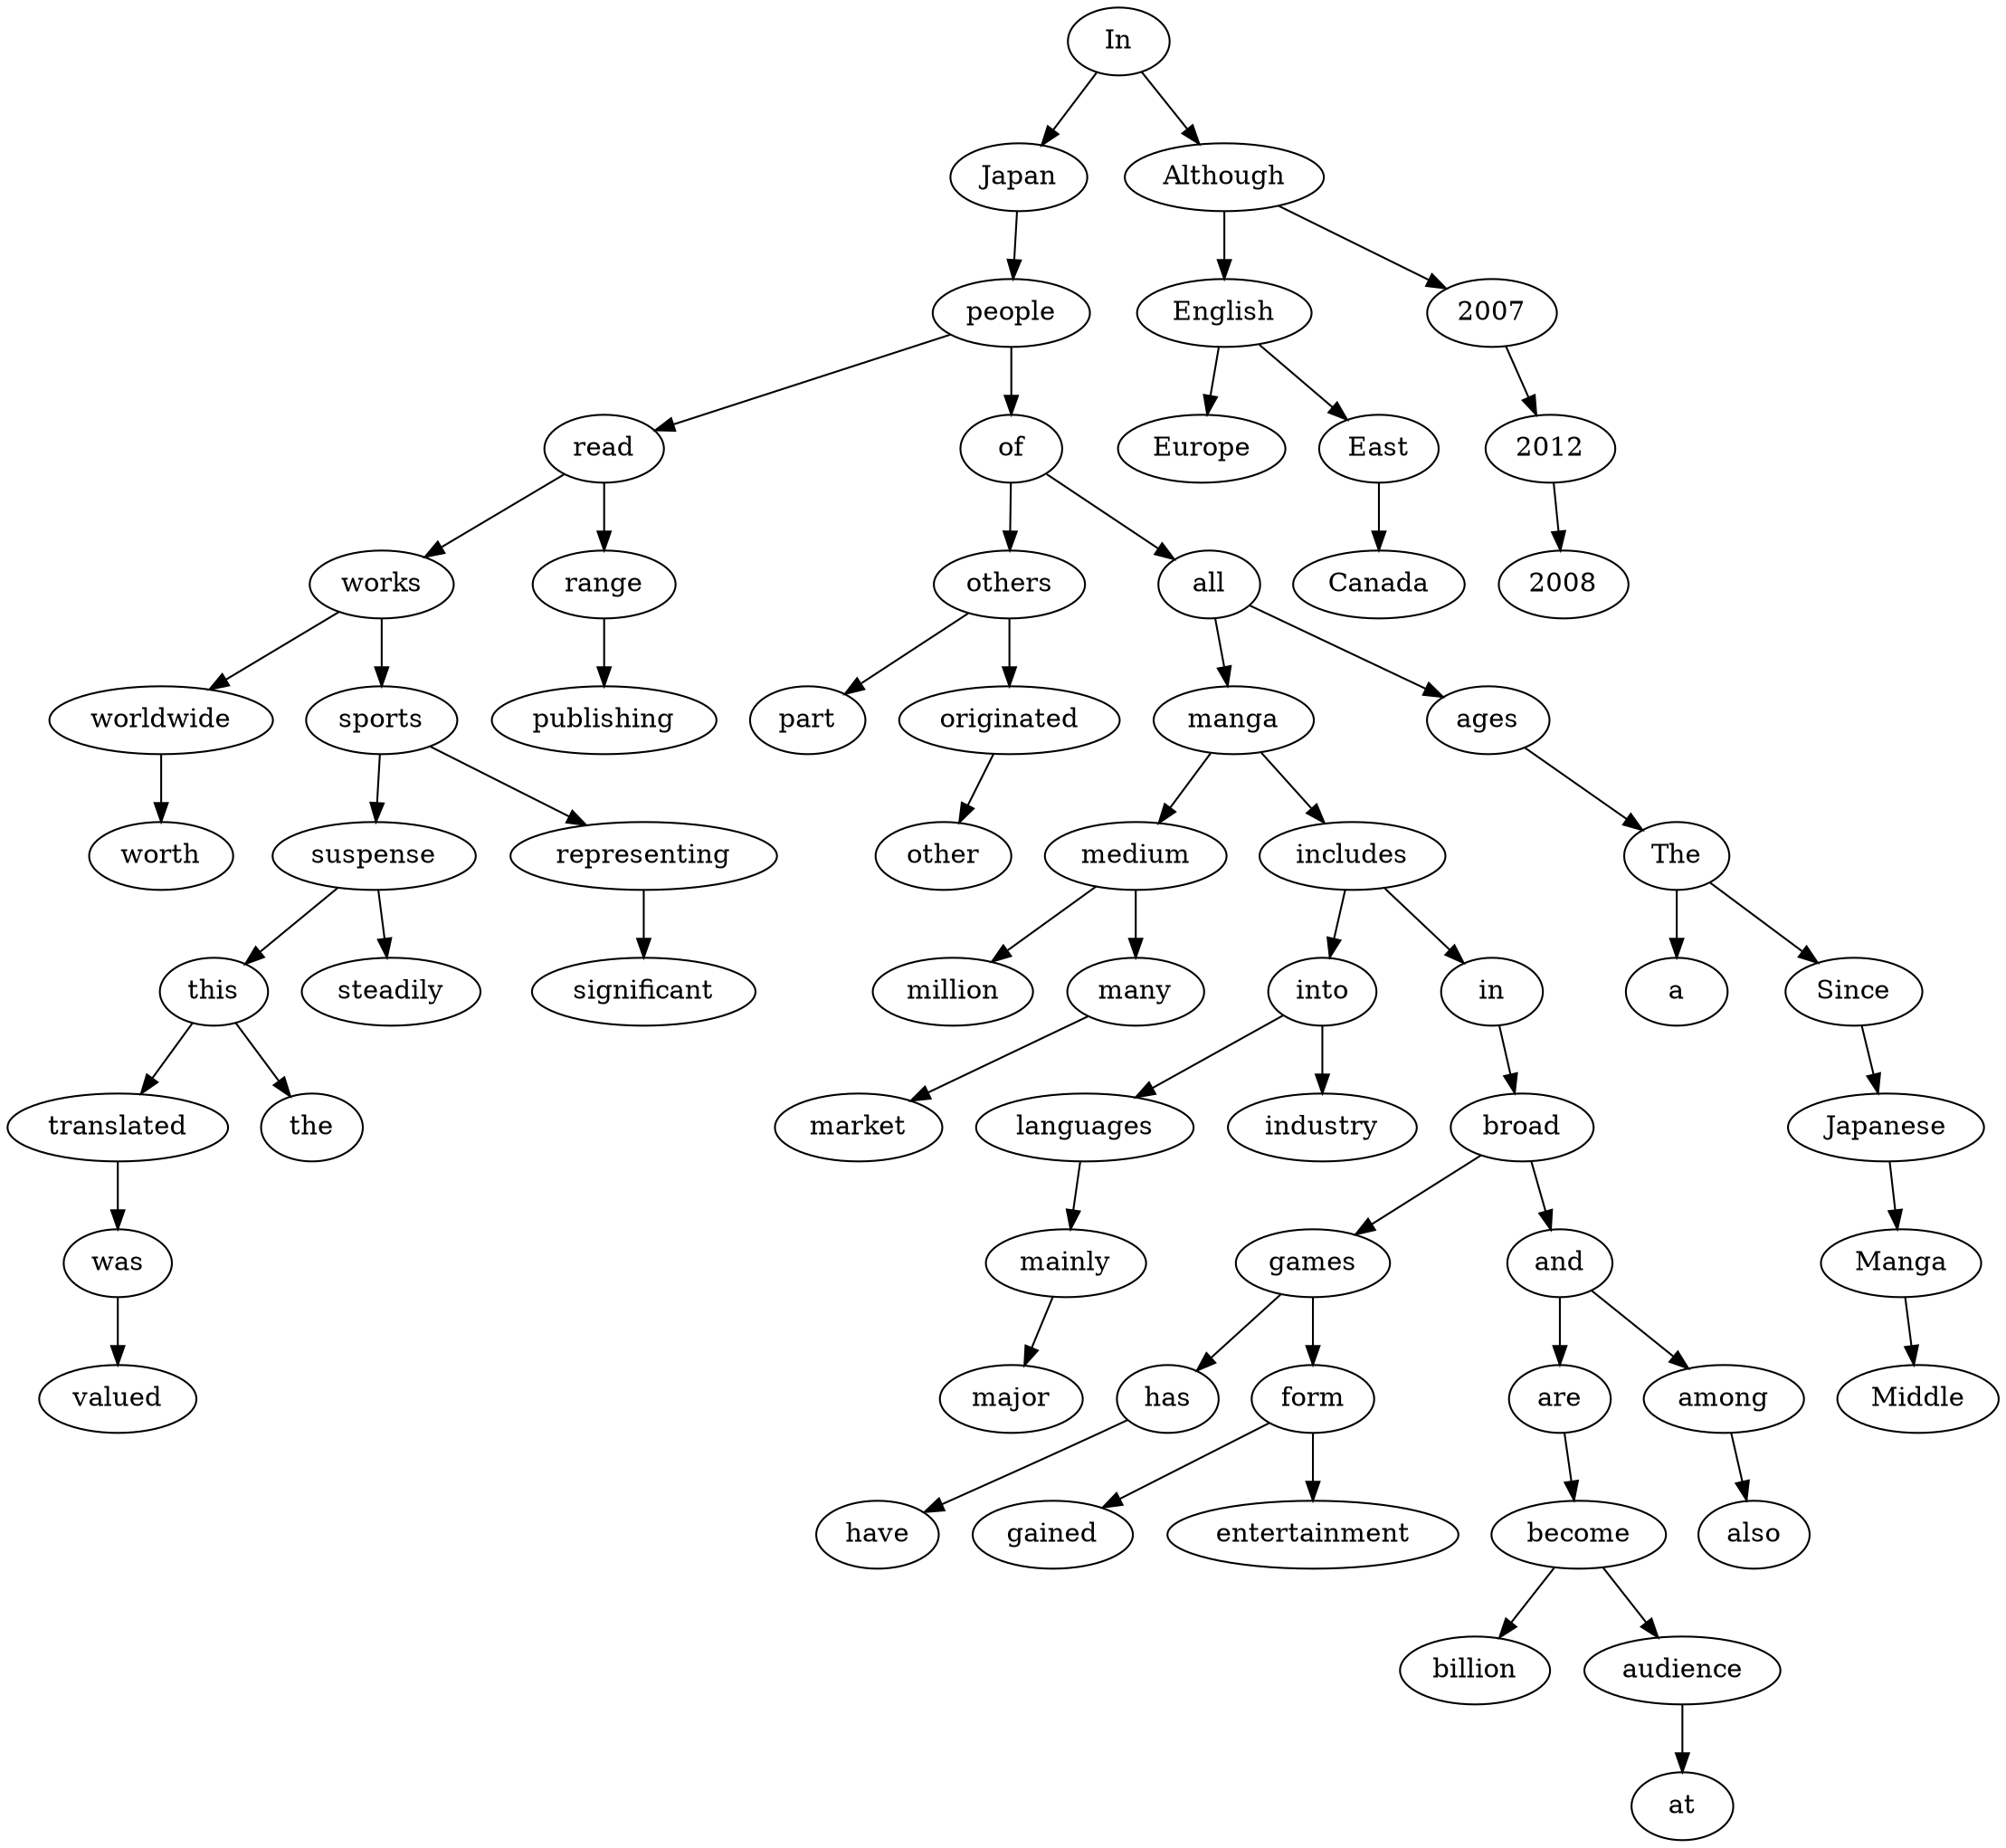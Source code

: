 digraph tree_create_result {
worldwide -> worth;
works -> worldwide;
works -> sports;
was -> valued;
translated -> was;
this -> translated;
this -> the;
suspense -> this;
suspense -> steadily;
sports -> suspense;
sports -> representing;
representing -> significant;
read -> works;
read -> range;
range -> publishing;
people -> read;
people -> of;
others -> part;
others -> originated;
originated -> other;
of -> others;
of -> all;
medium -> million;
medium -> many;
many -> market;
manga -> medium;
manga -> includes;
mainly -> major;
languages -> mainly;
into -> languages;
into -> industry;
includes -> into;
includes -> in;
in -> broad;
has -> have;
games -> has;
games -> form;
form -> gained;
form -> entertainment;
broad -> games;
broad -> and;
become -> billion;
become -> audience;
audience -> at;
are -> become;
and -> are;
and -> among;
among -> also;
all -> manga;
all -> ages;
ages -> The;
The -> a;
The -> Since;
Since -> Japanese;
Manga -> Middle;
Japanese -> Manga;
Japan -> people;
In -> Japan;
In -> Although;
English -> Europe;
English -> East;
East -> Canada;
Although -> English;
Although -> 2007;
2012 -> 2008;
2007 -> 2012;
}